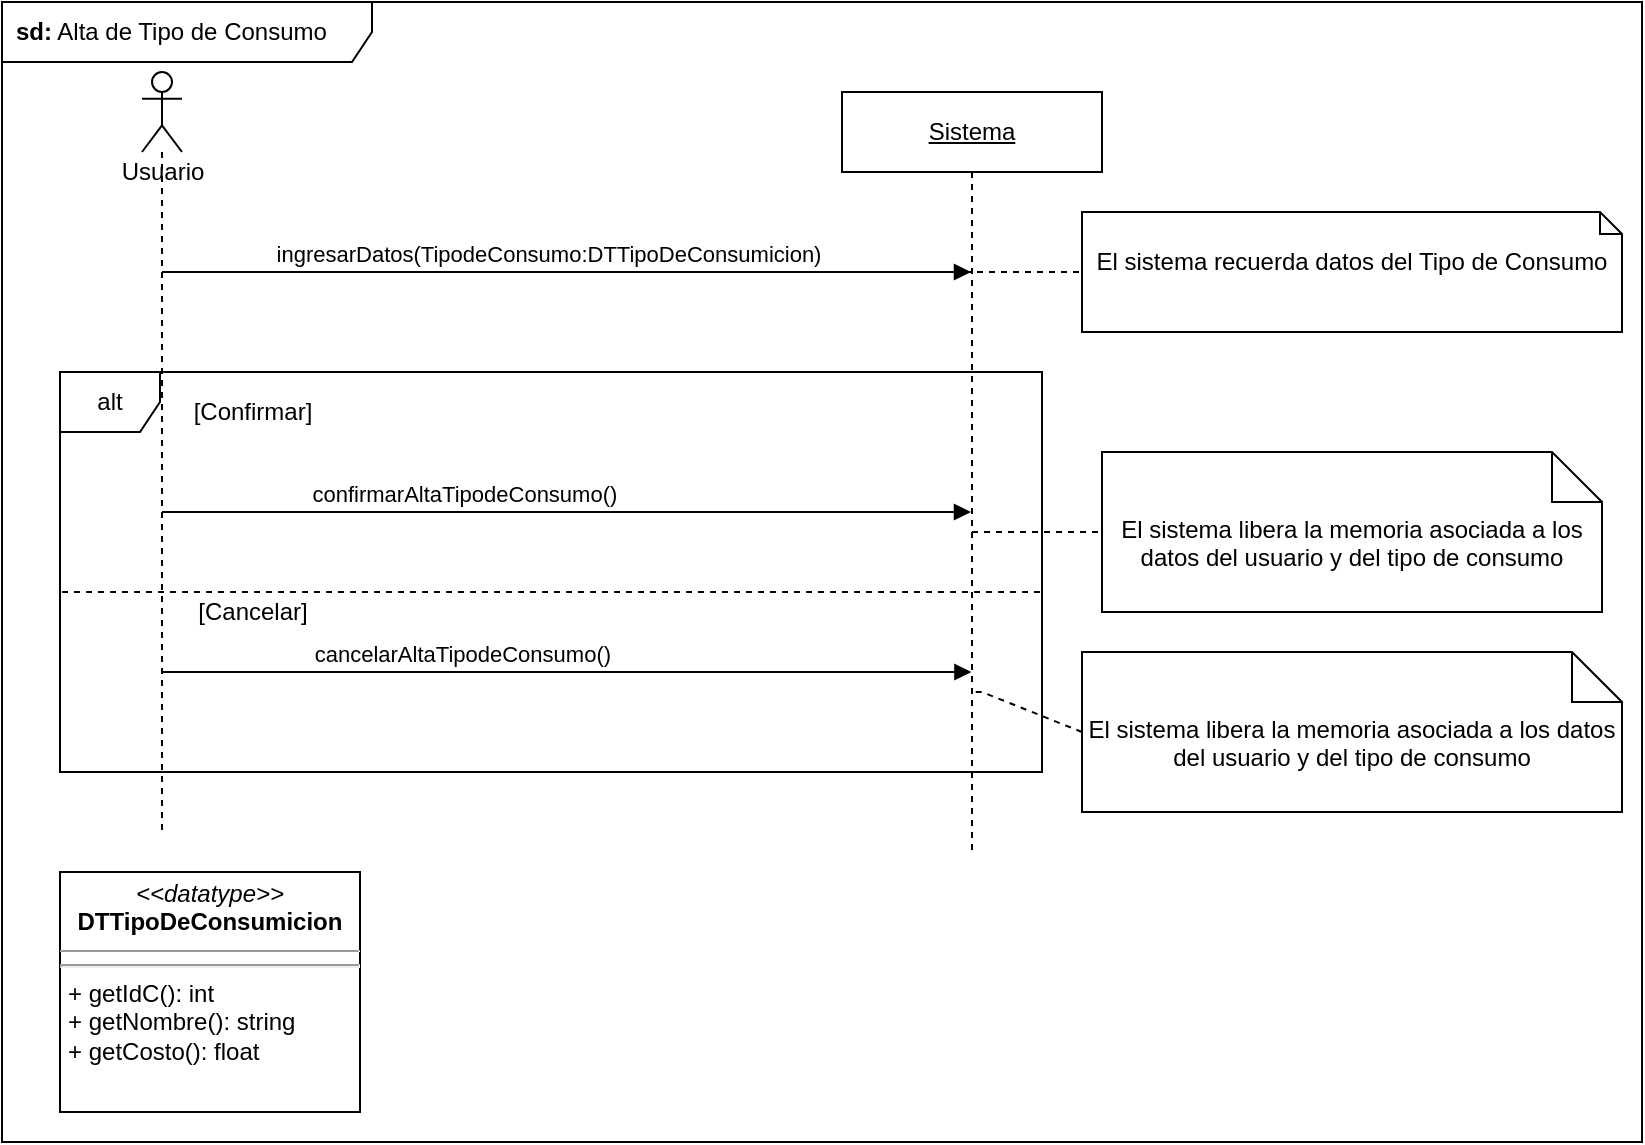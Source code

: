 <mxfile version="18.0.1" type="device"><diagram id="jboWoZMUVf1aof0oYwd8" name="Page-1"><mxGraphModel dx="1771" dy="474" grid="1" gridSize="10" guides="1" tooltips="1" connect="1" arrows="1" fold="1" page="1" pageScale="1" pageWidth="827" pageHeight="1169" math="0" shadow="0"><root><mxCell id="0"/><mxCell id="1" parent="0"/><mxCell id="odG1PEwa_JUTeMmoeOKi-12" value="&lt;b&gt;sd:&lt;/b&gt; Alta de Tipo de Consumo" style="shape=umlFrame;whiteSpace=wrap;html=1;width=185;height=30;boundedLbl=1;verticalAlign=middle;align=left;spacingLeft=5;shadow=0;" parent="1" vertex="1"><mxGeometry x="-20" y="25" width="820" height="570" as="geometry"/></mxCell><mxCell id="0Lqqr8dXglys0naiXCNc-1" value="alt" style="shape=umlFrame;whiteSpace=wrap;html=1;width=50;height=30;" vertex="1" parent="1"><mxGeometry x="9" y="210" width="491" height="200" as="geometry"/></mxCell><mxCell id="dYar44eN38MI_K3mwTd_-3" value="&lt;u&gt;Sistema&lt;/u&gt;" style="shape=umlLifeline;perimeter=lifelinePerimeter;whiteSpace=wrap;html=1;container=1;collapsible=0;recursiveResize=0;outlineConnect=0;" parent="1" vertex="1"><mxGeometry x="400" y="70" width="130" height="380" as="geometry"/></mxCell><mxCell id="dYar44eN38MI_K3mwTd_-6" value="ingresarDatos(TipodeConsumo:DTTipoDeConsumicion)" style="html=1;verticalAlign=bottom;endArrow=block;rounded=0;" parent="1" source="uDwM4ar8VefRvfdkwiam-1" target="dYar44eN38MI_K3mwTd_-3" edge="1"><mxGeometry x="-0.047" width="80" relative="1" as="geometry"><mxPoint x="129.81" y="280" as="sourcePoint"/><mxPoint x="340" y="130" as="targetPoint"/><Array as="points"><mxPoint x="70" y="160"/><mxPoint x="110" y="160"/></Array><mxPoint as="offset"/></mxGeometry></mxCell><mxCell id="uDwM4ar8VefRvfdkwiam-1" value="" style="shape=umlLifeline;participant=umlActor;perimeter=lifelinePerimeter;whiteSpace=wrap;html=1;container=1;collapsible=0;recursiveResize=0;verticalAlign=top;spacingTop=36;outlineConnect=0;" parent="1" vertex="1"><mxGeometry x="50" y="60" width="20" height="380" as="geometry"/></mxCell><mxCell id="uDwM4ar8VefRvfdkwiam-3" value="&lt;p style=&quot;margin: 0px ; margin-top: 4px ; text-align: center&quot;&gt;&lt;i&gt;&amp;lt;&amp;lt;datatype&amp;gt;&amp;gt;&lt;/i&gt;&lt;br&gt;&lt;b&gt;DTTipoDeConsumicion&lt;/b&gt;&lt;/p&gt;&lt;hr size=&quot;1&quot;&gt;&lt;hr&gt;&lt;p style=&quot;margin: 0px ; margin-left: 4px&quot;&gt;+ getIdC(): int&lt;br&gt;&lt;/p&gt;&lt;p style=&quot;margin: 0px ; margin-left: 4px&quot;&gt;+ getNombre(): string&lt;br&gt;&lt;/p&gt;&lt;p style=&quot;margin: 0px ; margin-left: 4px&quot;&gt;+ getCosto(): float&lt;br&gt;&lt;/p&gt;" style="verticalAlign=top;align=left;overflow=fill;fontSize=12;fontFamily=Helvetica;html=1;" parent="1" vertex="1"><mxGeometry x="9" y="460" width="150" height="120" as="geometry"/></mxCell><mxCell id="uDwM4ar8VefRvfdkwiam-9" value="El sistema libera la memoria asociada a los datos del usuario y del tipo de consumo" style="shape=note2;boundedLbl=1;whiteSpace=wrap;html=1;size=25;verticalAlign=top;align=center;" parent="1" vertex="1"><mxGeometry x="520" y="350" width="270" height="80" as="geometry"/></mxCell><mxCell id="odG1PEwa_JUTeMmoeOKi-2" value="Usuario" style="text;html=1;align=center;verticalAlign=middle;resizable=0;points=[];autosize=1;strokeColor=none;fillColor=none;" parent="1" vertex="1"><mxGeometry x="30" y="100" width="60" height="20" as="geometry"/></mxCell><mxCell id="uDwM4ar8VefRvfdkwiam-5" value="confirmarAltaTipodeConsumo()&amp;nbsp;&amp;nbsp;" style="html=1;verticalAlign=bottom;endArrow=block;rounded=0;" parent="1" source="uDwM4ar8VefRvfdkwiam-1" target="dYar44eN38MI_K3mwTd_-3" edge="1"><mxGeometry x="-0.242" width="80" relative="1" as="geometry"><mxPoint x="25" y="320" as="sourcePoint"/><mxPoint x="105" y="370" as="targetPoint"/><Array as="points"><mxPoint x="60" y="280"/><mxPoint x="120" y="280"/><mxPoint x="170" y="280"/><mxPoint x="370" y="280"/><mxPoint x="420" y="280"/></Array><mxPoint as="offset"/></mxGeometry></mxCell><mxCell id="odG1PEwa_JUTeMmoeOKi-5" value="El sistema recuerda datos del Tipo de Consumo" style="shape=note2;boundedLbl=1;whiteSpace=wrap;html=1;size=11;verticalAlign=top;align=center;" parent="1" vertex="1"><mxGeometry x="520" y="130" width="270" height="60" as="geometry"/></mxCell><mxCell id="odG1PEwa_JUTeMmoeOKi-11" value="" style="endArrow=none;dashed=1;html=1;rounded=0;entryX=0;entryY=0.5;entryDx=0;entryDy=0;entryPerimeter=0;" parent="1" source="dYar44eN38MI_K3mwTd_-3" target="0Lqqr8dXglys0naiXCNc-7" edge="1"><mxGeometry width="50" height="50" relative="1" as="geometry"><mxPoint x="340" y="300" as="sourcePoint"/><mxPoint x="390" y="250" as="targetPoint"/><Array as="points"><mxPoint x="530" y="290"/></Array></mxGeometry></mxCell><mxCell id="odG1PEwa_JUTeMmoeOKi-14" value="" style="endArrow=none;dashed=1;html=1;rounded=0;entryX=0;entryY=0.5;entryDx=0;entryDy=0;entryPerimeter=0;" parent="1" source="dYar44eN38MI_K3mwTd_-3" target="odG1PEwa_JUTeMmoeOKi-5" edge="1"><mxGeometry width="50" height="50" relative="1" as="geometry"><mxPoint x="430" y="190" as="sourcePoint"/><mxPoint x="480" y="140" as="targetPoint"/><Array as="points"><mxPoint x="460" y="160"/></Array></mxGeometry></mxCell><mxCell id="0Lqqr8dXglys0naiXCNc-3" value="" style="endArrow=none;dashed=1;html=1;rounded=0;entryX=1.001;entryY=0.55;entryDx=0;entryDy=0;entryPerimeter=0;" edge="1" parent="1" target="0Lqqr8dXglys0naiXCNc-1"><mxGeometry width="50" height="50" relative="1" as="geometry"><mxPoint x="10" y="320" as="sourcePoint"/><mxPoint x="70" y="320" as="targetPoint"/></mxGeometry></mxCell><mxCell id="0Lqqr8dXglys0naiXCNc-4" value="cancelarAltaTipodeConsumo()&amp;nbsp;&amp;nbsp;" style="html=1;verticalAlign=bottom;endArrow=block;rounded=0;" edge="1" parent="1"><mxGeometry x="-0.242" width="80" relative="1" as="geometry"><mxPoint x="59.996" y="360" as="sourcePoint"/><mxPoint x="464.71" y="360" as="targetPoint"/><Array as="points"><mxPoint x="60.21" y="360"/><mxPoint x="120.21" y="360"/><mxPoint x="170.21" y="360"/><mxPoint x="370.21" y="360"/><mxPoint x="420.21" y="360"/></Array><mxPoint as="offset"/></mxGeometry></mxCell><mxCell id="0Lqqr8dXglys0naiXCNc-5" value="[Confirmar]&lt;br&gt;" style="text;html=1;align=center;verticalAlign=middle;resizable=0;points=[];autosize=1;strokeColor=none;fillColor=none;" vertex="1" parent="1"><mxGeometry x="70" y="220" width="70" height="20" as="geometry"/></mxCell><mxCell id="0Lqqr8dXglys0naiXCNc-6" value="[Cancelar]" style="text;html=1;align=center;verticalAlign=middle;resizable=0;points=[];autosize=1;strokeColor=none;fillColor=none;" vertex="1" parent="1"><mxGeometry x="70" y="320" width="70" height="20" as="geometry"/></mxCell><mxCell id="0Lqqr8dXglys0naiXCNc-7" value="El sistema libera la memoria asociada a los datos del usuario y del tipo de consumo" style="shape=note2;boundedLbl=1;whiteSpace=wrap;html=1;size=25;verticalAlign=top;align=center;" vertex="1" parent="1"><mxGeometry x="530" y="250" width="250" height="80" as="geometry"/></mxCell><mxCell id="0Lqqr8dXglys0naiXCNc-8" value="" style="endArrow=none;dashed=1;html=1;rounded=0;exitX=0;exitY=0.5;exitDx=0;exitDy=0;exitPerimeter=0;" edge="1" parent="1" source="uDwM4ar8VefRvfdkwiam-9" target="dYar44eN38MI_K3mwTd_-3"><mxGeometry width="50" height="50" relative="1" as="geometry"><mxPoint x="379.997" y="389.58" as="sourcePoint"/><mxPoint x="460" y="360" as="targetPoint"/><Array as="points"><mxPoint x="470" y="370"/></Array></mxGeometry></mxCell></root></mxGraphModel></diagram></mxfile>